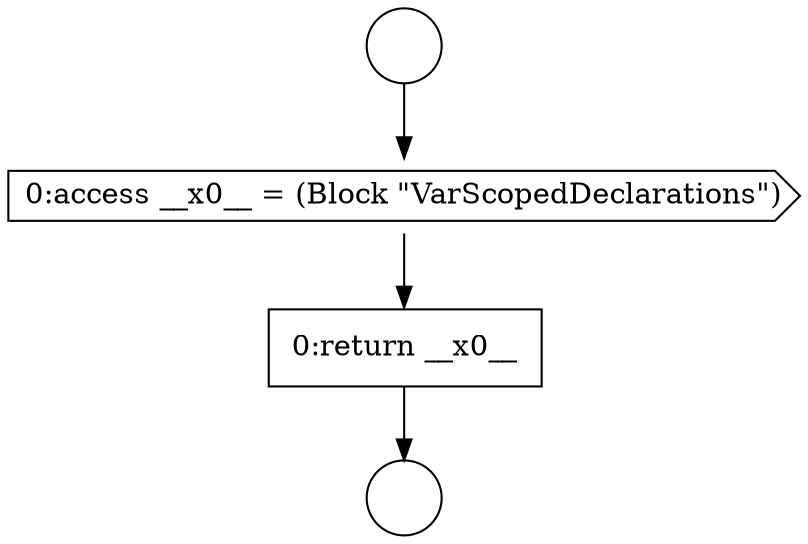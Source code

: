 digraph {
  node7525 [shape=circle label=" " color="black" fillcolor="white" style=filled]
  node7527 [shape=cds, label=<<font color="black">0:access __x0__ = (Block &quot;VarScopedDeclarations&quot;)</font>> color="black" fillcolor="white" style=filled]
  node7528 [shape=none, margin=0, label=<<font color="black">
    <table border="0" cellborder="1" cellspacing="0" cellpadding="10">
      <tr><td align="left">0:return __x0__</td></tr>
    </table>
  </font>> color="black" fillcolor="white" style=filled]
  node7526 [shape=circle label=" " color="black" fillcolor="white" style=filled]
  node7525 -> node7527 [ color="black"]
  node7527 -> node7528 [ color="black"]
  node7528 -> node7526 [ color="black"]
}
